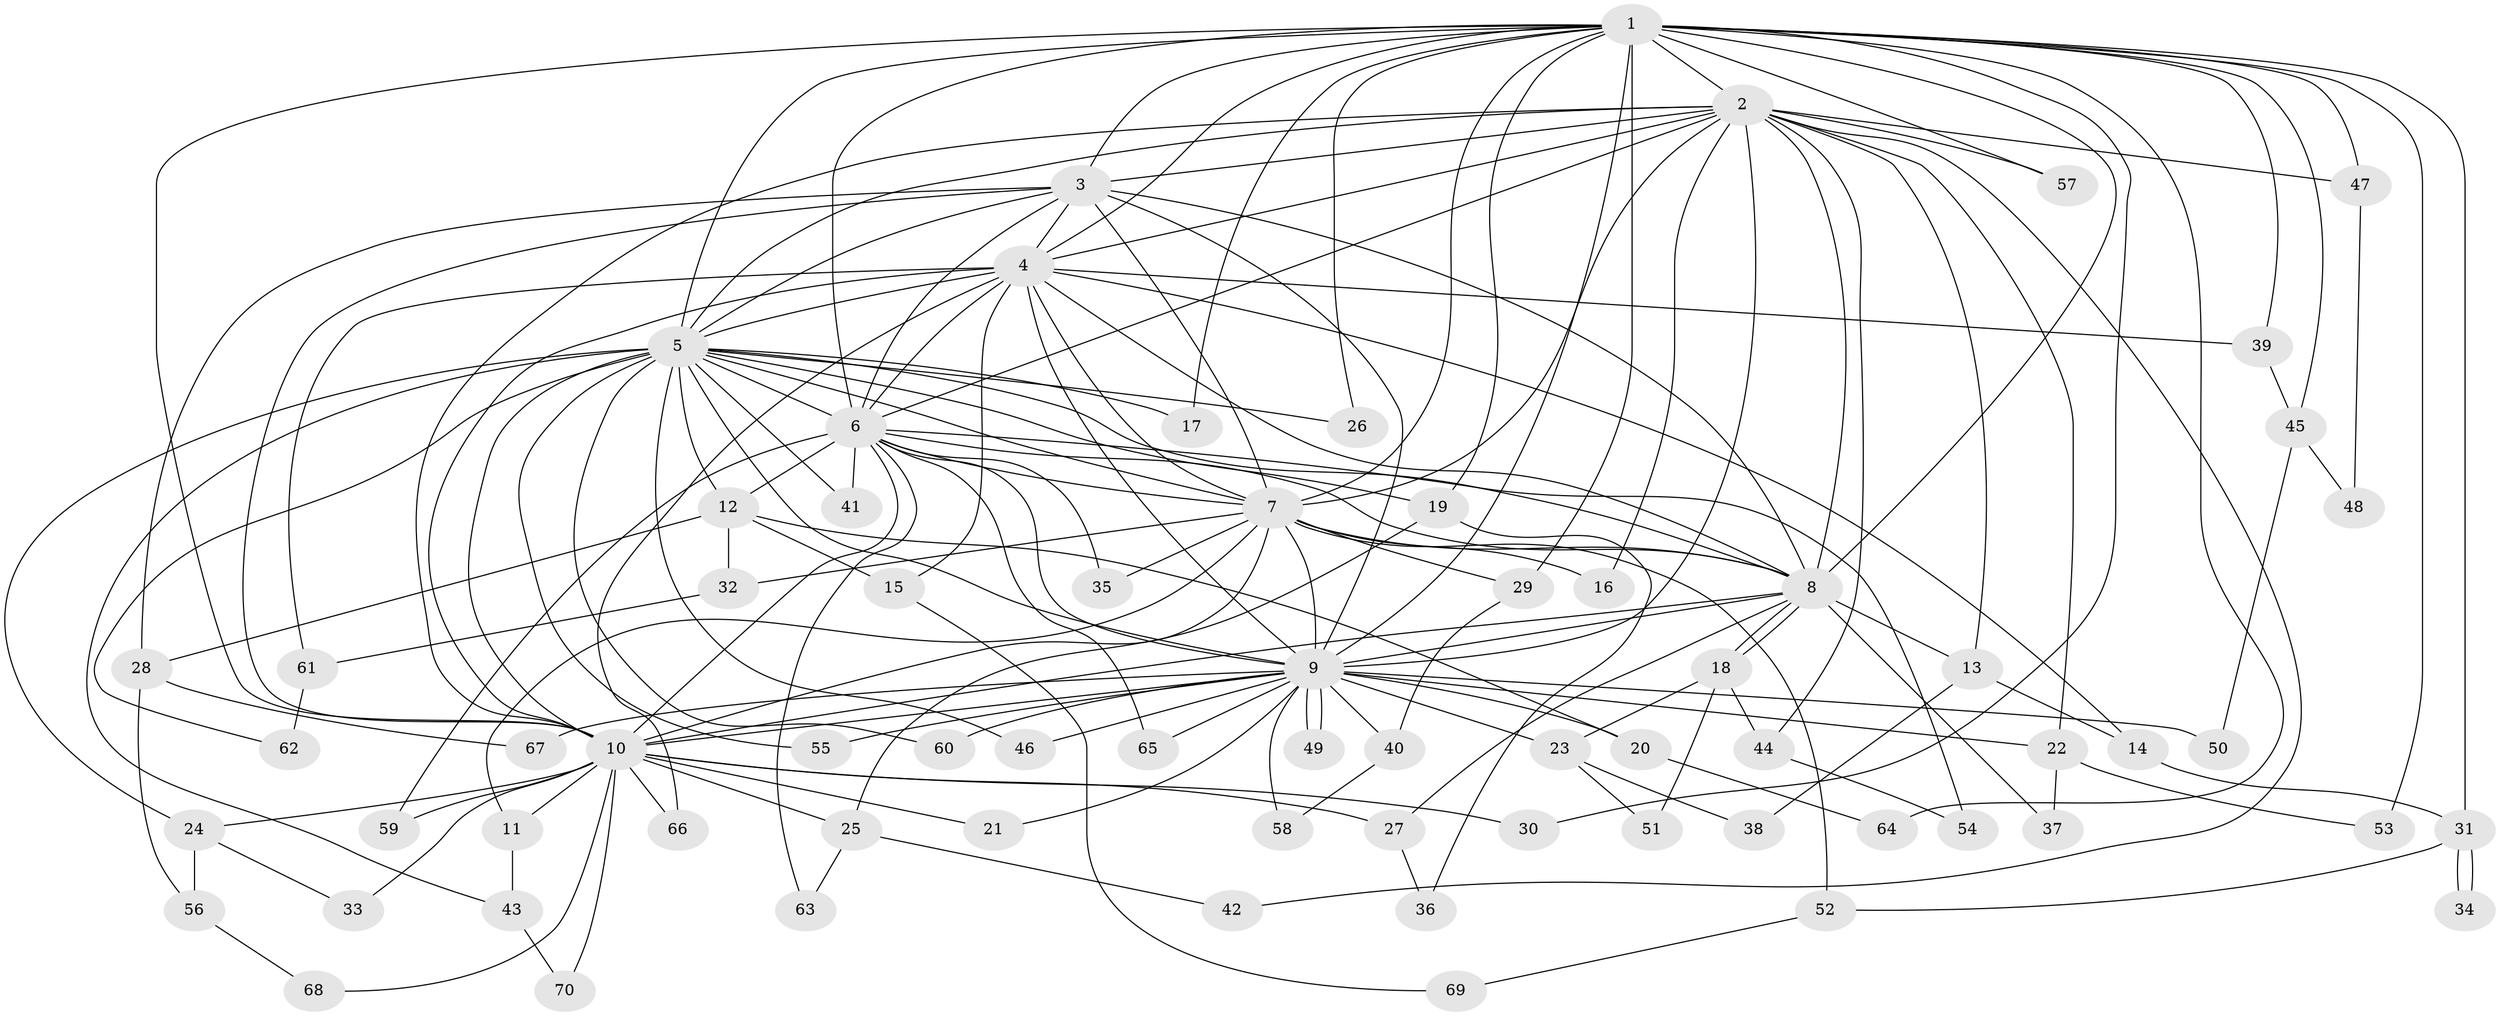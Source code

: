 // Generated by graph-tools (version 1.1) at 2025/01/03/09/25 03:01:17]
// undirected, 70 vertices, 165 edges
graph export_dot {
graph [start="1"]
  node [color=gray90,style=filled];
  1;
  2;
  3;
  4;
  5;
  6;
  7;
  8;
  9;
  10;
  11;
  12;
  13;
  14;
  15;
  16;
  17;
  18;
  19;
  20;
  21;
  22;
  23;
  24;
  25;
  26;
  27;
  28;
  29;
  30;
  31;
  32;
  33;
  34;
  35;
  36;
  37;
  38;
  39;
  40;
  41;
  42;
  43;
  44;
  45;
  46;
  47;
  48;
  49;
  50;
  51;
  52;
  53;
  54;
  55;
  56;
  57;
  58;
  59;
  60;
  61;
  62;
  63;
  64;
  65;
  66;
  67;
  68;
  69;
  70;
  1 -- 2;
  1 -- 3;
  1 -- 4;
  1 -- 5;
  1 -- 6;
  1 -- 7;
  1 -- 8;
  1 -- 9;
  1 -- 10;
  1 -- 17;
  1 -- 19;
  1 -- 26;
  1 -- 29;
  1 -- 30;
  1 -- 31;
  1 -- 39;
  1 -- 45;
  1 -- 47;
  1 -- 53;
  1 -- 57;
  1 -- 64;
  2 -- 3;
  2 -- 4;
  2 -- 5;
  2 -- 6;
  2 -- 7;
  2 -- 8;
  2 -- 9;
  2 -- 10;
  2 -- 13;
  2 -- 16;
  2 -- 22;
  2 -- 42;
  2 -- 44;
  2 -- 47;
  2 -- 57;
  3 -- 4;
  3 -- 5;
  3 -- 6;
  3 -- 7;
  3 -- 8;
  3 -- 9;
  3 -- 10;
  3 -- 28;
  4 -- 5;
  4 -- 6;
  4 -- 7;
  4 -- 8;
  4 -- 9;
  4 -- 10;
  4 -- 14;
  4 -- 15;
  4 -- 39;
  4 -- 61;
  4 -- 66;
  5 -- 6;
  5 -- 7;
  5 -- 8;
  5 -- 9;
  5 -- 10;
  5 -- 12;
  5 -- 17;
  5 -- 19;
  5 -- 24;
  5 -- 26;
  5 -- 41;
  5 -- 43;
  5 -- 46;
  5 -- 55;
  5 -- 60;
  5 -- 62;
  6 -- 7;
  6 -- 8;
  6 -- 9;
  6 -- 10;
  6 -- 12;
  6 -- 35;
  6 -- 41;
  6 -- 54;
  6 -- 59;
  6 -- 63;
  6 -- 65;
  7 -- 8;
  7 -- 9;
  7 -- 10;
  7 -- 11;
  7 -- 16;
  7 -- 29;
  7 -- 32;
  7 -- 35;
  7 -- 52;
  8 -- 9;
  8 -- 10;
  8 -- 13;
  8 -- 18;
  8 -- 18;
  8 -- 27;
  8 -- 37;
  9 -- 10;
  9 -- 20;
  9 -- 21;
  9 -- 22;
  9 -- 23;
  9 -- 40;
  9 -- 46;
  9 -- 49;
  9 -- 49;
  9 -- 50;
  9 -- 55;
  9 -- 58;
  9 -- 60;
  9 -- 65;
  9 -- 67;
  10 -- 11;
  10 -- 21;
  10 -- 24;
  10 -- 25;
  10 -- 27;
  10 -- 30;
  10 -- 33;
  10 -- 59;
  10 -- 66;
  10 -- 68;
  10 -- 70;
  11 -- 43;
  12 -- 15;
  12 -- 20;
  12 -- 28;
  12 -- 32;
  13 -- 14;
  13 -- 38;
  14 -- 31;
  15 -- 69;
  18 -- 23;
  18 -- 44;
  18 -- 51;
  19 -- 25;
  19 -- 36;
  20 -- 64;
  22 -- 37;
  22 -- 53;
  23 -- 38;
  23 -- 51;
  24 -- 33;
  24 -- 56;
  25 -- 42;
  25 -- 63;
  27 -- 36;
  28 -- 56;
  28 -- 67;
  29 -- 40;
  31 -- 34;
  31 -- 34;
  31 -- 52;
  32 -- 61;
  39 -- 45;
  40 -- 58;
  43 -- 70;
  44 -- 54;
  45 -- 48;
  45 -- 50;
  47 -- 48;
  52 -- 69;
  56 -- 68;
  61 -- 62;
}
